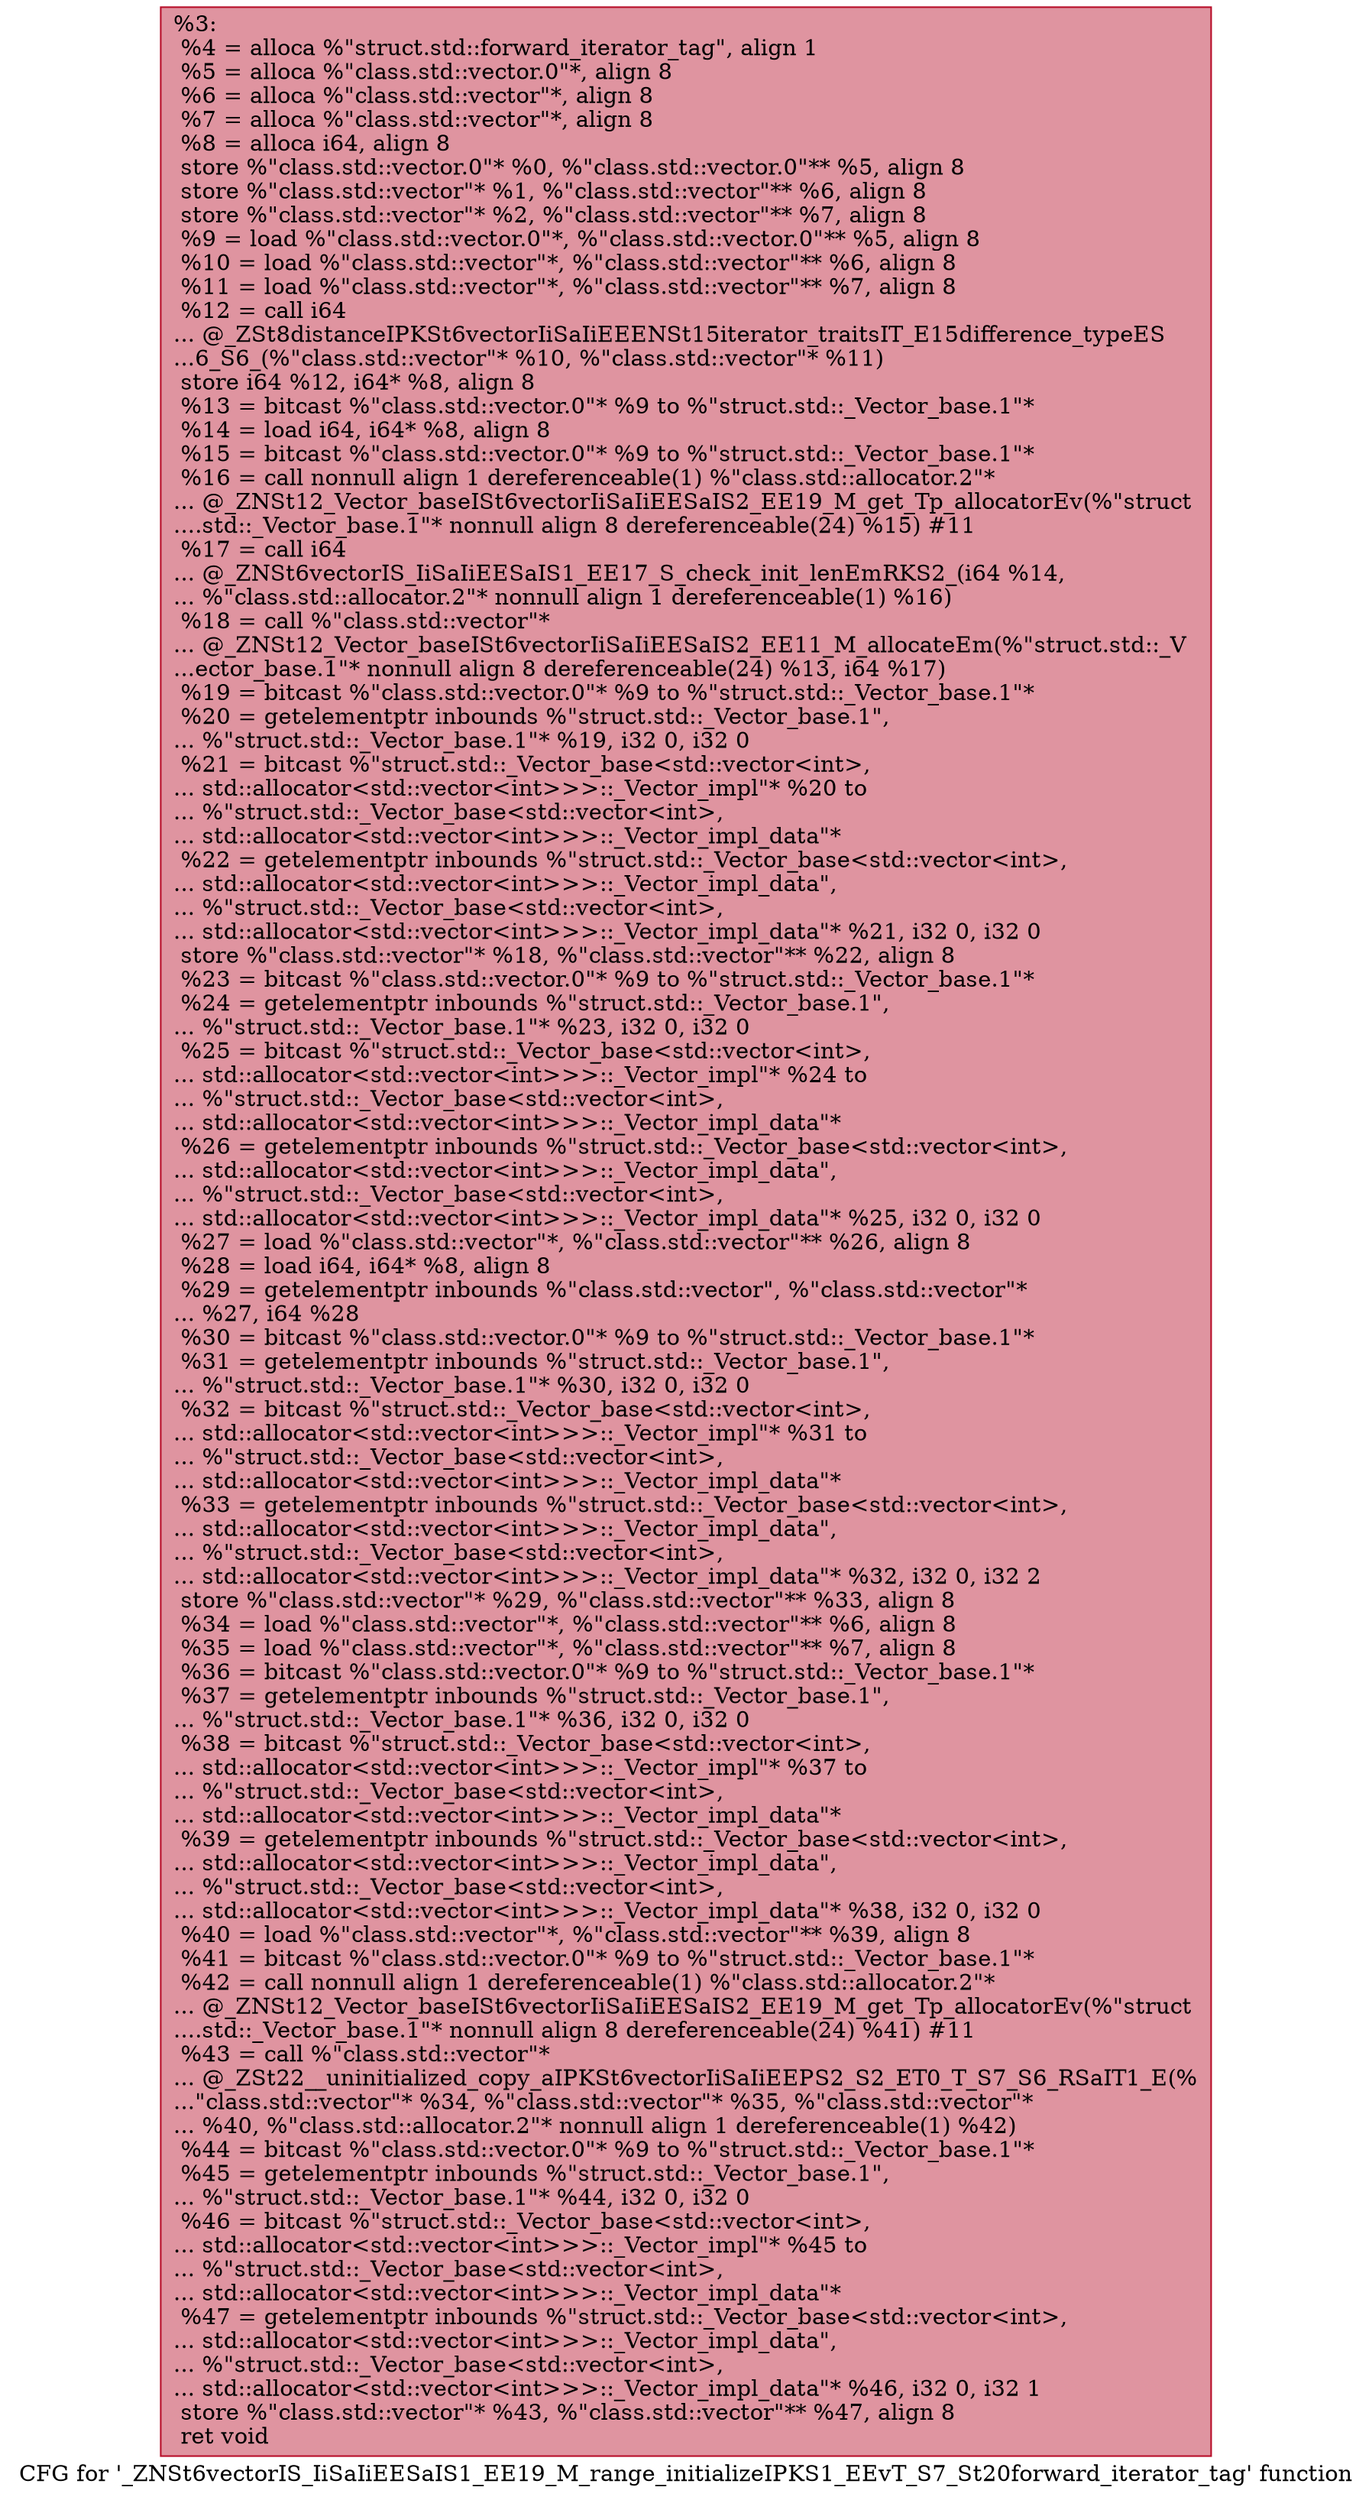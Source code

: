 digraph "CFG for '_ZNSt6vectorIS_IiSaIiEESaIS1_EE19_M_range_initializeIPKS1_EEvT_S7_St20forward_iterator_tag' function" {
	label="CFG for '_ZNSt6vectorIS_IiSaIiEESaIS1_EE19_M_range_initializeIPKS1_EEvT_S7_St20forward_iterator_tag' function";

	Node0x559aeaae4430 [shape=record,color="#b70d28ff", style=filled, fillcolor="#b70d2870",label="{%3:\l  %4 = alloca %\"struct.std::forward_iterator_tag\", align 1\l  %5 = alloca %\"class.std::vector.0\"*, align 8\l  %6 = alloca %\"class.std::vector\"*, align 8\l  %7 = alloca %\"class.std::vector\"*, align 8\l  %8 = alloca i64, align 8\l  store %\"class.std::vector.0\"* %0, %\"class.std::vector.0\"** %5, align 8\l  store %\"class.std::vector\"* %1, %\"class.std::vector\"** %6, align 8\l  store %\"class.std::vector\"* %2, %\"class.std::vector\"** %7, align 8\l  %9 = load %\"class.std::vector.0\"*, %\"class.std::vector.0\"** %5, align 8\l  %10 = load %\"class.std::vector\"*, %\"class.std::vector\"** %6, align 8\l  %11 = load %\"class.std::vector\"*, %\"class.std::vector\"** %7, align 8\l  %12 = call i64\l... @_ZSt8distanceIPKSt6vectorIiSaIiEEENSt15iterator_traitsIT_E15difference_typeES\l...6_S6_(%\"class.std::vector\"* %10, %\"class.std::vector\"* %11)\l  store i64 %12, i64* %8, align 8\l  %13 = bitcast %\"class.std::vector.0\"* %9 to %\"struct.std::_Vector_base.1\"*\l  %14 = load i64, i64* %8, align 8\l  %15 = bitcast %\"class.std::vector.0\"* %9 to %\"struct.std::_Vector_base.1\"*\l  %16 = call nonnull align 1 dereferenceable(1) %\"class.std::allocator.2\"*\l... @_ZNSt12_Vector_baseISt6vectorIiSaIiEESaIS2_EE19_M_get_Tp_allocatorEv(%\"struct\l....std::_Vector_base.1\"* nonnull align 8 dereferenceable(24) %15) #11\l  %17 = call i64\l... @_ZNSt6vectorIS_IiSaIiEESaIS1_EE17_S_check_init_lenEmRKS2_(i64 %14,\l... %\"class.std::allocator.2\"* nonnull align 1 dereferenceable(1) %16)\l  %18 = call %\"class.std::vector\"*\l... @_ZNSt12_Vector_baseISt6vectorIiSaIiEESaIS2_EE11_M_allocateEm(%\"struct.std::_V\l...ector_base.1\"* nonnull align 8 dereferenceable(24) %13, i64 %17)\l  %19 = bitcast %\"class.std::vector.0\"* %9 to %\"struct.std::_Vector_base.1\"*\l  %20 = getelementptr inbounds %\"struct.std::_Vector_base.1\",\l... %\"struct.std::_Vector_base.1\"* %19, i32 0, i32 0\l  %21 = bitcast %\"struct.std::_Vector_base\<std::vector\<int\>,\l... std::allocator\<std::vector\<int\>\>\>::_Vector_impl\"* %20 to\l... %\"struct.std::_Vector_base\<std::vector\<int\>,\l... std::allocator\<std::vector\<int\>\>\>::_Vector_impl_data\"*\l  %22 = getelementptr inbounds %\"struct.std::_Vector_base\<std::vector\<int\>,\l... std::allocator\<std::vector\<int\>\>\>::_Vector_impl_data\",\l... %\"struct.std::_Vector_base\<std::vector\<int\>,\l... std::allocator\<std::vector\<int\>\>\>::_Vector_impl_data\"* %21, i32 0, i32 0\l  store %\"class.std::vector\"* %18, %\"class.std::vector\"** %22, align 8\l  %23 = bitcast %\"class.std::vector.0\"* %9 to %\"struct.std::_Vector_base.1\"*\l  %24 = getelementptr inbounds %\"struct.std::_Vector_base.1\",\l... %\"struct.std::_Vector_base.1\"* %23, i32 0, i32 0\l  %25 = bitcast %\"struct.std::_Vector_base\<std::vector\<int\>,\l... std::allocator\<std::vector\<int\>\>\>::_Vector_impl\"* %24 to\l... %\"struct.std::_Vector_base\<std::vector\<int\>,\l... std::allocator\<std::vector\<int\>\>\>::_Vector_impl_data\"*\l  %26 = getelementptr inbounds %\"struct.std::_Vector_base\<std::vector\<int\>,\l... std::allocator\<std::vector\<int\>\>\>::_Vector_impl_data\",\l... %\"struct.std::_Vector_base\<std::vector\<int\>,\l... std::allocator\<std::vector\<int\>\>\>::_Vector_impl_data\"* %25, i32 0, i32 0\l  %27 = load %\"class.std::vector\"*, %\"class.std::vector\"** %26, align 8\l  %28 = load i64, i64* %8, align 8\l  %29 = getelementptr inbounds %\"class.std::vector\", %\"class.std::vector\"*\l... %27, i64 %28\l  %30 = bitcast %\"class.std::vector.0\"* %9 to %\"struct.std::_Vector_base.1\"*\l  %31 = getelementptr inbounds %\"struct.std::_Vector_base.1\",\l... %\"struct.std::_Vector_base.1\"* %30, i32 0, i32 0\l  %32 = bitcast %\"struct.std::_Vector_base\<std::vector\<int\>,\l... std::allocator\<std::vector\<int\>\>\>::_Vector_impl\"* %31 to\l... %\"struct.std::_Vector_base\<std::vector\<int\>,\l... std::allocator\<std::vector\<int\>\>\>::_Vector_impl_data\"*\l  %33 = getelementptr inbounds %\"struct.std::_Vector_base\<std::vector\<int\>,\l... std::allocator\<std::vector\<int\>\>\>::_Vector_impl_data\",\l... %\"struct.std::_Vector_base\<std::vector\<int\>,\l... std::allocator\<std::vector\<int\>\>\>::_Vector_impl_data\"* %32, i32 0, i32 2\l  store %\"class.std::vector\"* %29, %\"class.std::vector\"** %33, align 8\l  %34 = load %\"class.std::vector\"*, %\"class.std::vector\"** %6, align 8\l  %35 = load %\"class.std::vector\"*, %\"class.std::vector\"** %7, align 8\l  %36 = bitcast %\"class.std::vector.0\"* %9 to %\"struct.std::_Vector_base.1\"*\l  %37 = getelementptr inbounds %\"struct.std::_Vector_base.1\",\l... %\"struct.std::_Vector_base.1\"* %36, i32 0, i32 0\l  %38 = bitcast %\"struct.std::_Vector_base\<std::vector\<int\>,\l... std::allocator\<std::vector\<int\>\>\>::_Vector_impl\"* %37 to\l... %\"struct.std::_Vector_base\<std::vector\<int\>,\l... std::allocator\<std::vector\<int\>\>\>::_Vector_impl_data\"*\l  %39 = getelementptr inbounds %\"struct.std::_Vector_base\<std::vector\<int\>,\l... std::allocator\<std::vector\<int\>\>\>::_Vector_impl_data\",\l... %\"struct.std::_Vector_base\<std::vector\<int\>,\l... std::allocator\<std::vector\<int\>\>\>::_Vector_impl_data\"* %38, i32 0, i32 0\l  %40 = load %\"class.std::vector\"*, %\"class.std::vector\"** %39, align 8\l  %41 = bitcast %\"class.std::vector.0\"* %9 to %\"struct.std::_Vector_base.1\"*\l  %42 = call nonnull align 1 dereferenceable(1) %\"class.std::allocator.2\"*\l... @_ZNSt12_Vector_baseISt6vectorIiSaIiEESaIS2_EE19_M_get_Tp_allocatorEv(%\"struct\l....std::_Vector_base.1\"* nonnull align 8 dereferenceable(24) %41) #11\l  %43 = call %\"class.std::vector\"*\l... @_ZSt22__uninitialized_copy_aIPKSt6vectorIiSaIiEEPS2_S2_ET0_T_S7_S6_RSaIT1_E(%\l...\"class.std::vector\"* %34, %\"class.std::vector\"* %35, %\"class.std::vector\"*\l... %40, %\"class.std::allocator.2\"* nonnull align 1 dereferenceable(1) %42)\l  %44 = bitcast %\"class.std::vector.0\"* %9 to %\"struct.std::_Vector_base.1\"*\l  %45 = getelementptr inbounds %\"struct.std::_Vector_base.1\",\l... %\"struct.std::_Vector_base.1\"* %44, i32 0, i32 0\l  %46 = bitcast %\"struct.std::_Vector_base\<std::vector\<int\>,\l... std::allocator\<std::vector\<int\>\>\>::_Vector_impl\"* %45 to\l... %\"struct.std::_Vector_base\<std::vector\<int\>,\l... std::allocator\<std::vector\<int\>\>\>::_Vector_impl_data\"*\l  %47 = getelementptr inbounds %\"struct.std::_Vector_base\<std::vector\<int\>,\l... std::allocator\<std::vector\<int\>\>\>::_Vector_impl_data\",\l... %\"struct.std::_Vector_base\<std::vector\<int\>,\l... std::allocator\<std::vector\<int\>\>\>::_Vector_impl_data\"* %46, i32 0, i32 1\l  store %\"class.std::vector\"* %43, %\"class.std::vector\"** %47, align 8\l  ret void\l}"];
}
